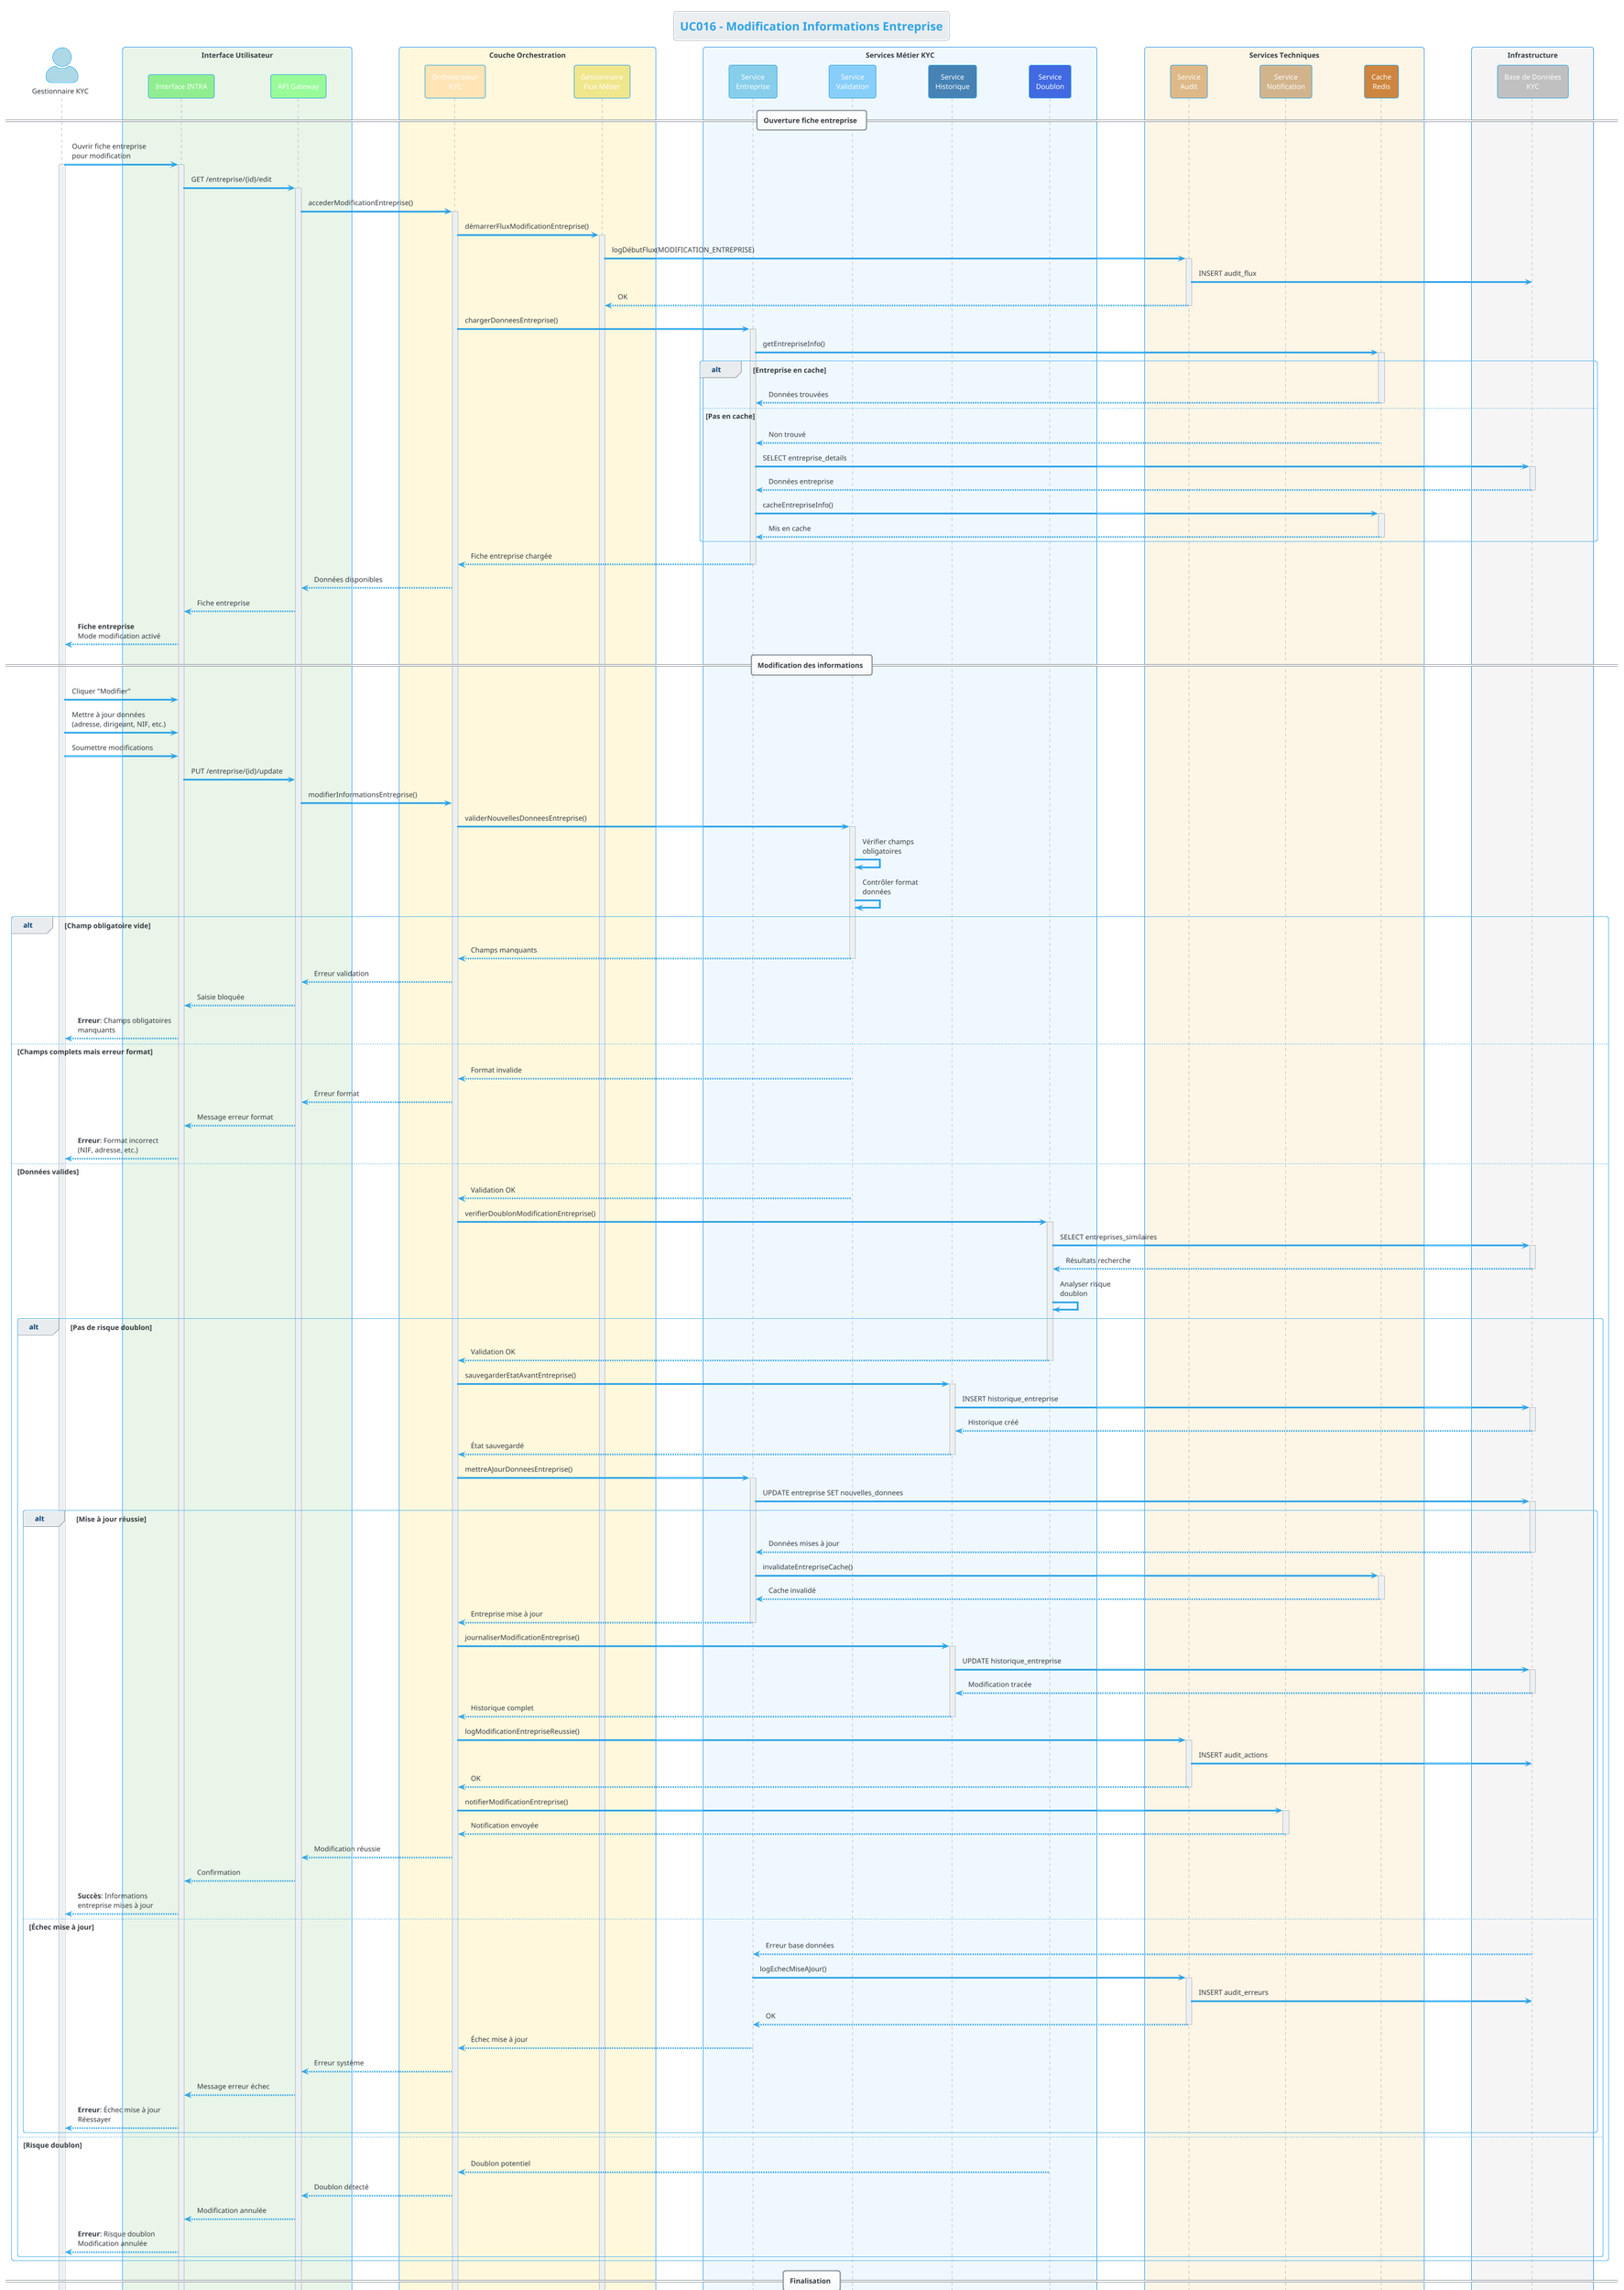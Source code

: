 @startuml UC016
!theme cerulean

title UC016 - Modification Informations Entreprise
skinparam actorStyle awesome
skinparam sequenceBoxBorderColor #1E88E5
skinparam participantBackgroundColor #E3F2FD
skinparam lifeline {
    BackgroundColor #BBDEFB
}

' Acteurs externes
actor "Gestionnaire KYC" as Gestionnaire #LightBlue

' Couche présentation
box "Interface Utilisateur" #E8F5E8
    participant "Interface INTRA" as WebUI #90EE90
    participant "API Gateway" as Gateway #98FB98
end box

' Couche orchestration
box "Couche Orchestration" #FFF8DC
    participant "Orchestrateur\nKYC" as Orchestrator #FFE4B5
    participant "Gestionnaire\nFlux Métier" as FluxManager #F0E68C
end box

' Services métier
box "Services Métier KYC" #F0F8FF
    participant "Service\nEntreprise" as EntrepriseService #87CEEB
    participant "Service\nValidation" as ValidationService #87CEFA
    participant "Service\nHistorique" as HistoriqueService #4682B4
    participant "Service\nDoublon" as DoublonService #4169E1
end box

' Services techniques
box "Services Techniques" #FDF5E6
    participant "Service\nAudit" as AuditService #DEB887
    participant "Service\nNotification" as NotificationService #D2B48C
    participant "Cache\nRedis" as CacheService #CD853F
end box

' Infrastructure
box "Infrastructure" #F5F5F5
    participant "Base de Données\nKYC" as DB #C0C0C0
end box

== Ouverture fiche entreprise ==

Gestionnaire -> WebUI : Ouvrir fiche entreprise\npour modification
activate Gestionnaire
activate WebUI

WebUI -> Gateway : GET /entreprise/{id}/edit
activate Gateway

Gateway -> Orchestrator : accederModificationEntreprise()
activate Orchestrator

Orchestrator -> FluxManager : démarrerFluxModificationEntreprise()
activate FluxManager

FluxManager -> AuditService : logDébutFlux(MODIFICATION_ENTREPRISE)
activate AuditService
AuditService -> DB : INSERT audit_flux
AuditService --> FluxManager : OK
deactivate AuditService

Orchestrator -> EntrepriseService : chargerDonneesEntreprise()
activate EntrepriseService

EntrepriseService -> CacheService : getEntrepriseInfo()
activate CacheService

alt Entreprise en cache
    CacheService --> EntrepriseService : Données trouvées
    deactivate CacheService
    
else Pas en cache
    CacheService --> EntrepriseService : Non trouvé
    deactivate CacheService
    
    EntrepriseService -> DB : SELECT entreprise_details
    activate DB
    DB --> EntrepriseService : Données entreprise
    deactivate DB
    
    EntrepriseService -> CacheService : cacheEntrepriseInfo()
    activate CacheService
    CacheService --> EntrepriseService : Mis en cache
    deactivate CacheService
end

EntrepriseService --> Orchestrator : Fiche entreprise chargée
deactivate EntrepriseService

Orchestrator --> Gateway : Données disponibles
Gateway --> WebUI : Fiche entreprise
WebUI --> Gestionnaire : **Fiche entreprise**\nMode modification activé

== Modification des informations ==

Gestionnaire -> WebUI : Cliquer "Modifier"
Gestionnaire -> WebUI : Mettre à jour données\n(adresse, dirigeant, NIF, etc.)
Gestionnaire -> WebUI : Soumettre modifications

WebUI -> Gateway : PUT /entreprise/{id}/update

Gateway -> Orchestrator : modifierInformationsEntreprise()

Orchestrator -> ValidationService : validerNouvellesDonneesEntreprise()
activate ValidationService

ValidationService -> ValidationService : Vérifier champs\nobligatoires
ValidationService -> ValidationService : Contrôler format\ndonnées

alt Champ obligatoire vide
    ValidationService --> Orchestrator : Champs manquants
    deactivate ValidationService
    
    Orchestrator --> Gateway : Erreur validation
    Gateway --> WebUI : Saisie bloquée
    WebUI --> Gestionnaire : **Erreur**: Champs obligatoires\nmanquants
    
else Champs complets mais erreur format
    ValidationService --> Orchestrator : Format invalide
    deactivate ValidationService
    
    Orchestrator --> Gateway : Erreur format
    Gateway --> WebUI : Message erreur format
    WebUI --> Gestionnaire : **Erreur**: Format incorrect\n(NIF, adresse, etc.)
    
else Données valides
    ValidationService --> Orchestrator : Validation OK
    deactivate ValidationService
    
    Orchestrator -> DoublonService : verifierDoublonModificationEntreprise()
    activate DoublonService
    
    DoublonService -> DB : SELECT entreprises_similaires
    activate DB
    DB --> DoublonService : Résultats recherche
    deactivate DB
    
    DoublonService -> DoublonService : Analyser risque\ndoublon
    
    alt Pas de risque doublon
        DoublonService --> Orchestrator : Validation OK
        deactivate DoublonService
        
        ' Sauvegarde état avant modification
        Orchestrator -> HistoriqueService : sauvegarderEtatAvantEntreprise()
        activate HistoriqueService
        
        HistoriqueService -> DB : INSERT historique_entreprise
        activate DB
        DB --> HistoriqueService : Historique créé
        deactivate DB
        
        HistoriqueService --> Orchestrator : État sauvegardé
        deactivate HistoriqueService
        
        ' Mise à jour entreprise
        Orchestrator -> EntrepriseService : mettreAJourDonneesEntreprise()
        activate EntrepriseService
        
        EntrepriseService -> DB : UPDATE entreprise SET nouvelles_donnees
        activate DB
        
        alt Mise à jour réussie
            DB --> EntrepriseService : Données mises à jour
            deactivate DB
            
            EntrepriseService -> CacheService : invalidateEntrepriseCache()
            activate CacheService
            CacheService --> EntrepriseService : Cache invalidé
            deactivate CacheService
            
            EntrepriseService --> Orchestrator : Entreprise mise à jour
            deactivate EntrepriseService
            
            ' Journalisation historique
            Orchestrator -> HistoriqueService : journaliserModificationEntreprise()
            activate HistoriqueService
            
            HistoriqueService -> DB : UPDATE historique_entreprise
            activate DB
            DB --> HistoriqueService : Modification tracée
            deactivate DB
            
            HistoriqueService --> Orchestrator : Historique complet
            deactivate HistoriqueService
            
            ' Audit et notification
            Orchestrator -> AuditService : logModificationEntrepriseReussie()
            activate AuditService
            AuditService -> DB : INSERT audit_actions
            AuditService --> Orchestrator : OK
            deactivate AuditService
            
            Orchestrator -> NotificationService : notifierModificationEntreprise()
            activate NotificationService
            NotificationService --> Orchestrator : Notification envoyée
            deactivate NotificationService
            
            Orchestrator --> Gateway : Modification réussie
            Gateway --> WebUI : Confirmation
            WebUI --> Gestionnaire : **Succès**: Informations\nentreprise mises à jour
            
        else Échec mise à jour
            DB --> EntrepriseService : Erreur base données
            deactivate DB
            
            EntrepriseService -> AuditService : logEchecMiseAJour()
            activate AuditService
            AuditService -> DB : INSERT audit_erreurs
            AuditService --> EntrepriseService : OK
            deactivate AuditService
            
            EntrepriseService --> Orchestrator : Échec mise à jour
            deactivate EntrepriseService
            
            Orchestrator --> Gateway : Erreur système
            Gateway --> WebUI : Message erreur échec
            WebUI --> Gestionnaire : **Erreur**: Échec mise à jour\nRéessayer
        end
        
    else Risque doublon
        DoublonService --> Orchestrator : Doublon potentiel
        deactivate DoublonService
        
        Orchestrator --> Gateway : Doublon détecté
        Gateway --> WebUI : Modification annulée
        WebUI --> Gestionnaire : **Erreur**: Risque doublon\nModification annulée
    end
end

== Finalisation ==

Orchestrator -> FluxManager : terminerFluxModificationEntreprise()
FluxManager -> AuditService : logFinFlux()
activate AuditService
AuditService -> DB : UPDATE audit_flux
AuditService --> FluxManager : OK
deactivate AuditService

FluxManager --> Orchestrator : Flux terminé
deactivate FluxManager
deactivate Orchestrator

deactivate Gateway
deactivate WebUI
deactivate Gestionnaire

@enduml
